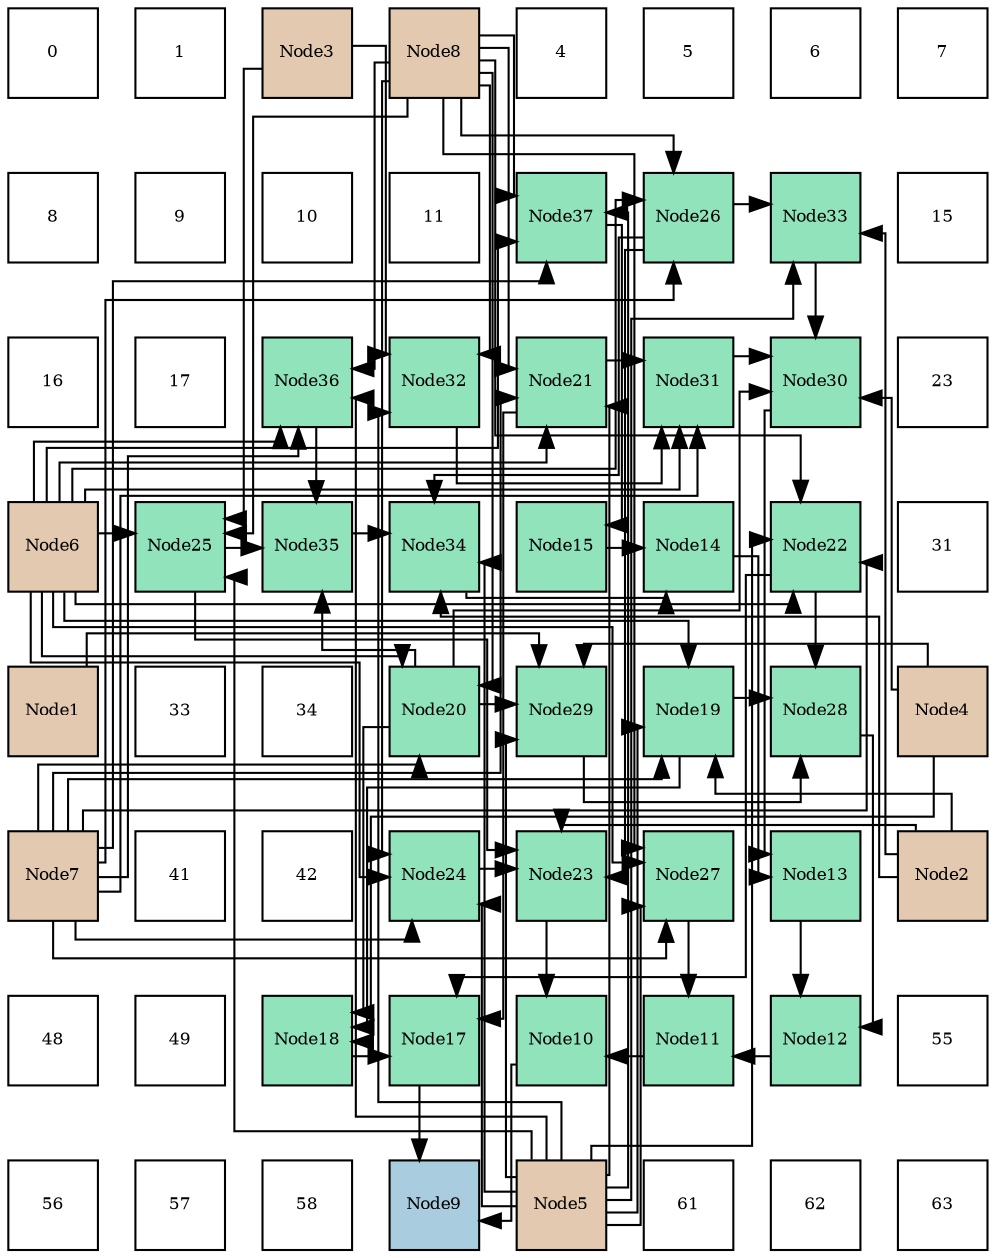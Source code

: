 digraph layout{
 rankdir=TB;
 splines=ortho;
 node [style=filled shape=square fixedsize=true width=0.6];
0[label="0", fontsize=8, fillcolor="#ffffff"];
1[label="1", fontsize=8, fillcolor="#ffffff"];
2[label="Node3", fontsize=8, fillcolor="#e3c9af"];
3[label="Node8", fontsize=8, fillcolor="#e3c9af"];
4[label="4", fontsize=8, fillcolor="#ffffff"];
5[label="5", fontsize=8, fillcolor="#ffffff"];
6[label="6", fontsize=8, fillcolor="#ffffff"];
7[label="7", fontsize=8, fillcolor="#ffffff"];
8[label="8", fontsize=8, fillcolor="#ffffff"];
9[label="9", fontsize=8, fillcolor="#ffffff"];
10[label="10", fontsize=8, fillcolor="#ffffff"];
11[label="11", fontsize=8, fillcolor="#ffffff"];
12[label="Node37", fontsize=8, fillcolor="#91e3bb"];
13[label="Node26", fontsize=8, fillcolor="#91e3bb"];
14[label="Node33", fontsize=8, fillcolor="#91e3bb"];
15[label="15", fontsize=8, fillcolor="#ffffff"];
16[label="16", fontsize=8, fillcolor="#ffffff"];
17[label="17", fontsize=8, fillcolor="#ffffff"];
18[label="Node36", fontsize=8, fillcolor="#91e3bb"];
19[label="Node32", fontsize=8, fillcolor="#91e3bb"];
20[label="Node21", fontsize=8, fillcolor="#91e3bb"];
21[label="Node31", fontsize=8, fillcolor="#91e3bb"];
22[label="Node30", fontsize=8, fillcolor="#91e3bb"];
23[label="23", fontsize=8, fillcolor="#ffffff"];
24[label="Node6", fontsize=8, fillcolor="#e3c9af"];
25[label="Node25", fontsize=8, fillcolor="#91e3bb"];
26[label="Node35", fontsize=8, fillcolor="#91e3bb"];
27[label="Node34", fontsize=8, fillcolor="#91e3bb"];
28[label="Node15", fontsize=8, fillcolor="#91e3bb"];
29[label="Node14", fontsize=8, fillcolor="#91e3bb"];
30[label="Node22", fontsize=8, fillcolor="#91e3bb"];
31[label="31", fontsize=8, fillcolor="#ffffff"];
32[label="Node1", fontsize=8, fillcolor="#e3c9af"];
33[label="33", fontsize=8, fillcolor="#ffffff"];
34[label="34", fontsize=8, fillcolor="#ffffff"];
35[label="Node20", fontsize=8, fillcolor="#91e3bb"];
36[label="Node29", fontsize=8, fillcolor="#91e3bb"];
37[label="Node19", fontsize=8, fillcolor="#91e3bb"];
38[label="Node28", fontsize=8, fillcolor="#91e3bb"];
39[label="Node4", fontsize=8, fillcolor="#e3c9af"];
40[label="Node7", fontsize=8, fillcolor="#e3c9af"];
41[label="41", fontsize=8, fillcolor="#ffffff"];
42[label="42", fontsize=8, fillcolor="#ffffff"];
43[label="Node24", fontsize=8, fillcolor="#91e3bb"];
44[label="Node23", fontsize=8, fillcolor="#91e3bb"];
45[label="Node27", fontsize=8, fillcolor="#91e3bb"];
46[label="Node13", fontsize=8, fillcolor="#91e3bb"];
47[label="Node2", fontsize=8, fillcolor="#e3c9af"];
48[label="48", fontsize=8, fillcolor="#ffffff"];
49[label="49", fontsize=8, fillcolor="#ffffff"];
50[label="Node18", fontsize=8, fillcolor="#91e3bb"];
51[label="Node17", fontsize=8, fillcolor="#91e3bb"];
52[label="Node10", fontsize=8, fillcolor="#91e3bb"];
53[label="Node11", fontsize=8, fillcolor="#91e3bb"];
54[label="Node12", fontsize=8, fillcolor="#91e3bb"];
55[label="55", fontsize=8, fillcolor="#ffffff"];
56[label="56", fontsize=8, fillcolor="#ffffff"];
57[label="57", fontsize=8, fillcolor="#ffffff"];
58[label="58", fontsize=8, fillcolor="#ffffff"];
59[label="Node9", fontsize=8, fillcolor="#a9ccde"];
60[label="Node5", fontsize=8, fillcolor="#e3c9af"];
61[label="61", fontsize=8, fillcolor="#ffffff"];
62[label="62", fontsize=8, fillcolor="#ffffff"];
63[label="63", fontsize=8, fillcolor="#ffffff"];
edge [constraint=false, style=vis];52 -> 59;
51 -> 59;
53 -> 52;
44 -> 52;
54 -> 53;
45 -> 53;
46 -> 54;
38 -> 54;
29 -> 46;
22 -> 46;
28 -> 29;
27 -> 29;
12 -> 28;
50 -> 51;
20 -> 51;
30 -> 51;
36 -> 38;
37 -> 38;
30 -> 38;
21 -> 22;
14 -> 22;
35 -> 22;
39 -> 22;
26 -> 27;
13 -> 27;
47 -> 27;
60 -> 27;
37 -> 50;
35 -> 50;
39 -> 50;
43 -> 44;
25 -> 44;
13 -> 44;
47 -> 44;
35 -> 36;
32 -> 36;
39 -> 36;
60 -> 36;
20 -> 21;
19 -> 21;
24 -> 21;
40 -> 21;
13 -> 14;
47 -> 14;
60 -> 14;
35 -> 26;
25 -> 26;
18 -> 26;
47 -> 37;
60 -> 37;
24 -> 37;
40 -> 37;
24 -> 35;
40 -> 35;
3 -> 35;
60 -> 20;
24 -> 20;
40 -> 20;
3 -> 20;
60 -> 30;
24 -> 30;
40 -> 30;
3 -> 30;
60 -> 43;
24 -> 43;
40 -> 43;
3 -> 43;
2 -> 25;
60 -> 25;
24 -> 25;
3 -> 25;
24 -> 13;
40 -> 13;
3 -> 13;
60 -> 45;
24 -> 45;
40 -> 45;
3 -> 45;
2 -> 19;
60 -> 19;
3 -> 19;
60 -> 18;
24 -> 18;
40 -> 18;
3 -> 18;
60 -> 12;
24 -> 12;
40 -> 12;
3 -> 12;
edge [constraint=true, style=invis];
0 -> 8 -> 16 -> 24 -> 32 -> 40 -> 48 -> 56;
1 -> 9 -> 17 -> 25 -> 33 -> 41 -> 49 -> 57;
2 -> 10 -> 18 -> 26 -> 34 -> 42 -> 50 -> 58;
3 -> 11 -> 19 -> 27 -> 35 -> 43 -> 51 -> 59;
4 -> 12 -> 20 -> 28 -> 36 -> 44 -> 52 -> 60;
5 -> 13 -> 21 -> 29 -> 37 -> 45 -> 53 -> 61;
6 -> 14 -> 22 -> 30 -> 38 -> 46 -> 54 -> 62;
7 -> 15 -> 23 -> 31 -> 39 -> 47 -> 55 -> 63;
rank = same {0 -> 1 -> 2 -> 3 -> 4 -> 5 -> 6 -> 7};
rank = same {8 -> 9 -> 10 -> 11 -> 12 -> 13 -> 14 -> 15};
rank = same {16 -> 17 -> 18 -> 19 -> 20 -> 21 -> 22 -> 23};
rank = same {24 -> 25 -> 26 -> 27 -> 28 -> 29 -> 30 -> 31};
rank = same {32 -> 33 -> 34 -> 35 -> 36 -> 37 -> 38 -> 39};
rank = same {40 -> 41 -> 42 -> 43 -> 44 -> 45 -> 46 -> 47};
rank = same {48 -> 49 -> 50 -> 51 -> 52 -> 53 -> 54 -> 55};
rank = same {56 -> 57 -> 58 -> 59 -> 60 -> 61 -> 62 -> 63};
}